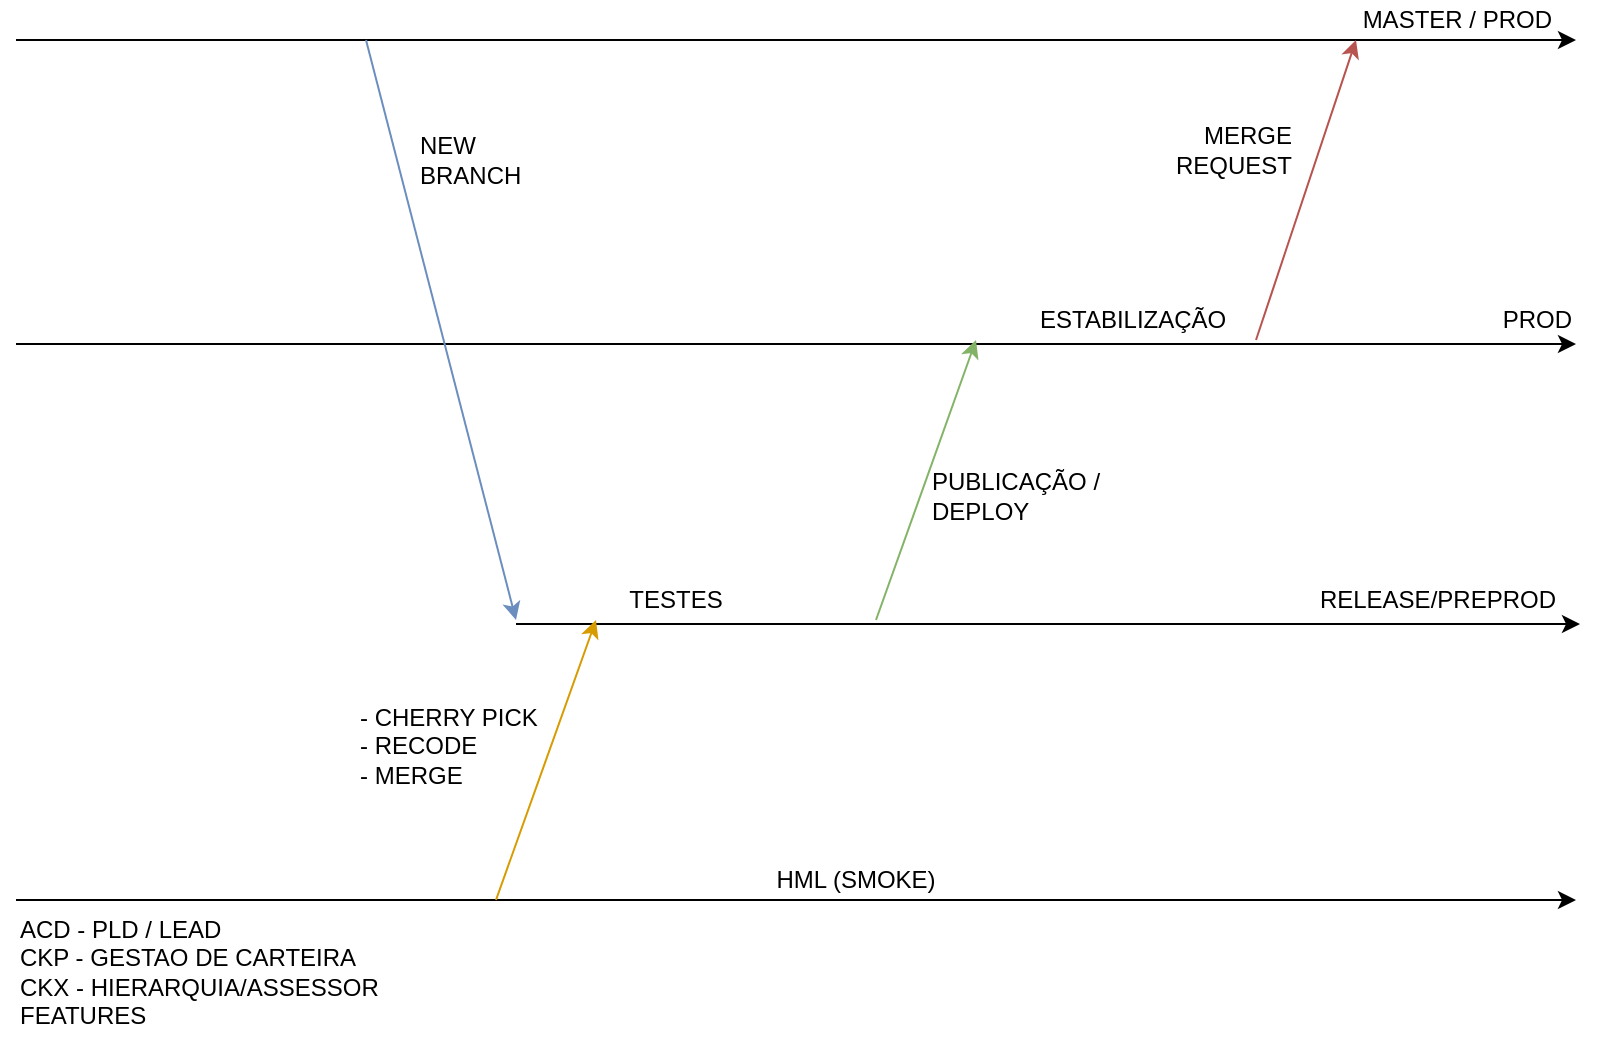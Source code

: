 <mxfile version="12.0.0" type="github" pages="1"><diagram id="5iVkoSy1Dvaidk0z1bQg" name="Page-1"><mxGraphModel dx="854" dy="502" grid="1" gridSize="10" guides="1" tooltips="1" connect="1" arrows="1" fold="1" page="1" pageScale="1" pageWidth="827" pageHeight="583" math="0" shadow="0"><root><mxCell id="0"/><mxCell id="1" parent="0"/><mxCell id="8mjmV6c2ks8V2imVWyGz-1" value="" style="endArrow=classic;html=1;" parent="1" edge="1"><mxGeometry width="50" height="50" relative="1" as="geometry"><mxPoint x="20" y="70" as="sourcePoint"/><mxPoint x="800" y="70" as="targetPoint"/></mxGeometry></mxCell><mxCell id="8mjmV6c2ks8V2imVWyGz-2" value="" style="endArrow=classic;html=1;" parent="1" edge="1"><mxGeometry width="50" height="50" relative="1" as="geometry"><mxPoint x="20" y="222" as="sourcePoint"/><mxPoint x="800" y="222" as="targetPoint"/></mxGeometry></mxCell><mxCell id="8mjmV6c2ks8V2imVWyGz-3" value="" style="endArrow=classic;html=1;" parent="1" edge="1"><mxGeometry width="50" height="50" relative="1" as="geometry"><mxPoint x="20" y="500" as="sourcePoint"/><mxPoint x="800" y="500" as="targetPoint"/></mxGeometry></mxCell><mxCell id="8mjmV6c2ks8V2imVWyGz-4" value="PROD" style="text;html=1;strokeColor=none;fillColor=none;align=right;verticalAlign=middle;whiteSpace=wrap;rounded=0;" parent="1" vertex="1"><mxGeometry x="730" y="200" width="70" height="20" as="geometry"/></mxCell><mxCell id="8mjmV6c2ks8V2imVWyGz-5" value="HML (SMOKE)" style="text;html=1;strokeColor=none;fillColor=none;align=center;verticalAlign=middle;whiteSpace=wrap;rounded=0;" parent="1" vertex="1"><mxGeometry x="390" y="480" width="100" height="20" as="geometry"/></mxCell><mxCell id="8mjmV6c2ks8V2imVWyGz-7" value="MASTER / PROD" style="text;html=1;strokeColor=none;fillColor=none;align=right;verticalAlign=middle;whiteSpace=wrap;rounded=0;" parent="1" vertex="1"><mxGeometry x="654" y="50" width="136" height="20" as="geometry"/></mxCell><mxCell id="8mjmV6c2ks8V2imVWyGz-8" value="ACD - PLD / LEAD&lt;br&gt;CKP - GESTAO DE CARTEIRA&lt;br&gt;CKX - HIERARQUIA/ASSESSOR&lt;br&gt;FEATURES" style="text;html=1;strokeColor=none;fillColor=none;align=left;verticalAlign=top;whiteSpace=wrap;rounded=0;" parent="1" vertex="1"><mxGeometry x="20" y="501" width="200" height="70" as="geometry"/></mxCell><mxCell id="8mjmV6c2ks8V2imVWyGz-13" value="RELEASE/PREPROD" style="text;html=1;strokeColor=none;fillColor=none;align=right;verticalAlign=middle;whiteSpace=wrap;rounded=0;" parent="1" vertex="1"><mxGeometry x="640" y="340" width="152" height="20" as="geometry"/></mxCell><mxCell id="8mjmV6c2ks8V2imVWyGz-14" value="" style="endArrow=classic;html=1;" parent="1" edge="1"><mxGeometry width="50" height="50" relative="1" as="geometry"><mxPoint x="270" y="362" as="sourcePoint"/><mxPoint x="802" y="362" as="targetPoint"/></mxGeometry></mxCell><mxCell id="8mjmV6c2ks8V2imVWyGz-15" value="" style="endArrow=classic;html=1;fillColor=#dae8fc;strokeColor=#6c8ebf;" parent="1" edge="1"><mxGeometry width="50" height="50" relative="1" as="geometry"><mxPoint x="195" y="70" as="sourcePoint"/><mxPoint x="270" y="360" as="targetPoint"/></mxGeometry></mxCell><mxCell id="8mjmV6c2ks8V2imVWyGz-16" value="" style="endArrow=classic;html=1;fillColor=#ffe6cc;strokeColor=#d79b00;" parent="1" edge="1"><mxGeometry width="50" height="50" relative="1" as="geometry"><mxPoint x="260" y="500" as="sourcePoint"/><mxPoint x="310" y="360" as="targetPoint"/></mxGeometry></mxCell><mxCell id="8mjmV6c2ks8V2imVWyGz-17" value="" style="endArrow=classic;html=1;fillColor=#d5e8d4;strokeColor=#82b366;" parent="1" edge="1"><mxGeometry width="50" height="50" relative="1" as="geometry"><mxPoint x="450" y="360" as="sourcePoint"/><mxPoint x="500" y="220" as="targetPoint"/></mxGeometry></mxCell><mxCell id="8mjmV6c2ks8V2imVWyGz-19" value="" style="endArrow=classic;html=1;fillColor=#f8cecc;strokeColor=#b85450;" parent="1" edge="1"><mxGeometry width="50" height="50" relative="1" as="geometry"><mxPoint x="640" y="220" as="sourcePoint"/><mxPoint x="690" y="70" as="targetPoint"/></mxGeometry></mxCell><mxCell id="8mjmV6c2ks8V2imVWyGz-20" value="ESTABILIZAÇÃO" style="text;html=1;strokeColor=none;fillColor=none;align=left;verticalAlign=middle;whiteSpace=wrap;rounded=0;" parent="1" vertex="1"><mxGeometry x="530" y="200" width="100" height="20" as="geometry"/></mxCell><mxCell id="8mjmV6c2ks8V2imVWyGz-21" value="NEW BRANCH" style="text;html=1;strokeColor=none;fillColor=none;align=left;verticalAlign=middle;whiteSpace=wrap;rounded=0;" parent="1" vertex="1"><mxGeometry x="220" y="110" width="70" height="40" as="geometry"/></mxCell><mxCell id="8mjmV6c2ks8V2imVWyGz-22" value="- CHERRY PICK&lt;br&gt;- RECODE&lt;br&gt;- MERGE" style="text;html=1;strokeColor=none;fillColor=none;align=left;verticalAlign=middle;whiteSpace=wrap;rounded=0;" parent="1" vertex="1"><mxGeometry x="190" y="396" width="100" height="54" as="geometry"/></mxCell><mxCell id="8mjmV6c2ks8V2imVWyGz-23" value="TESTES" style="text;html=1;strokeColor=none;fillColor=none;align=center;verticalAlign=middle;whiteSpace=wrap;rounded=0;" parent="1" vertex="1"><mxGeometry x="320" y="340" width="60" height="20" as="geometry"/></mxCell><mxCell id="8mjmV6c2ks8V2imVWyGz-24" value="MERGE&lt;br&gt;REQUEST" style="text;html=1;strokeColor=none;fillColor=none;align=right;verticalAlign=middle;whiteSpace=wrap;rounded=0;" parent="1" vertex="1"><mxGeometry x="590" y="110" width="70" height="30" as="geometry"/></mxCell><mxCell id="I2ZoWKyqX5Kaacs_-DPY-1" value="PUBLICAÇÃO / DEPLOY" style="text;html=1;strokeColor=none;fillColor=none;align=left;verticalAlign=middle;whiteSpace=wrap;rounded=0;" vertex="1" parent="1"><mxGeometry x="476" y="276" width="100" height="44" as="geometry"/></mxCell></root></mxGraphModel></diagram></mxfile>